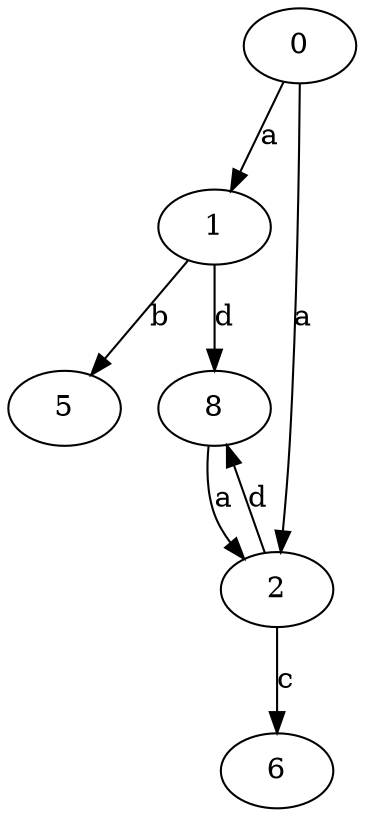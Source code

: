 strict digraph  {
0;
1;
2;
5;
6;
8;
0 -> 1  [label=a];
0 -> 2  [label=a];
1 -> 5  [label=b];
1 -> 8  [label=d];
2 -> 6  [label=c];
2 -> 8  [label=d];
8 -> 2  [label=a];
}
